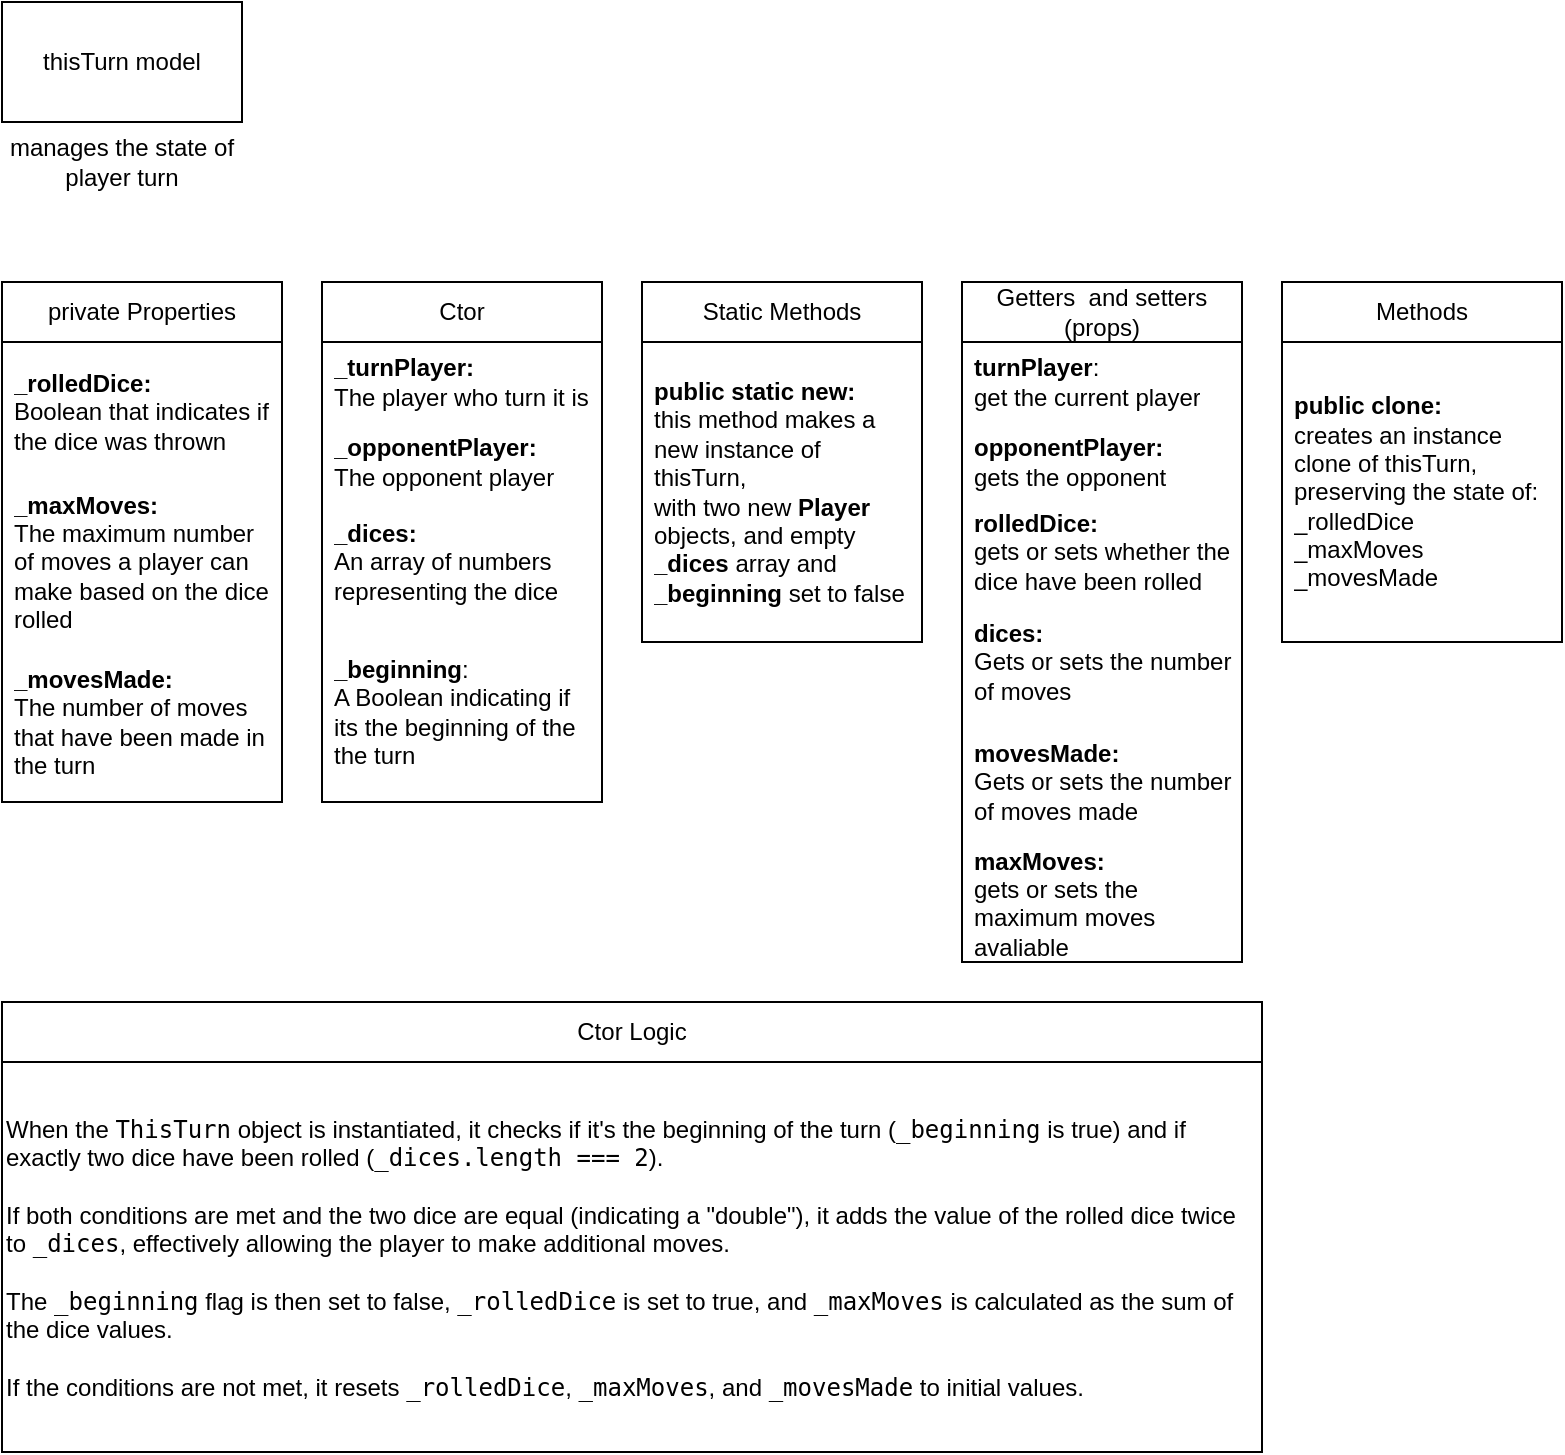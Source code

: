 <mxfile>
    <diagram name="Page-1" id="13PDzCPF6R0jn3qS35ng">
        <mxGraphModel dx="860" dy="602" grid="1" gridSize="10" guides="1" tooltips="1" connect="1" arrows="1" fold="1" page="1" pageScale="1" pageWidth="1920" pageHeight="1200" math="0" shadow="0">
            <root>
                <mxCell id="0"/>
                <mxCell id="1" parent="0"/>
                <mxCell id="at5gpG672k7R_4c8Qnac-19" value="" style="group" parent="1" vertex="1" connectable="0">
                    <mxGeometry x="120" y="60" width="120" height="100" as="geometry"/>
                </mxCell>
                <mxCell id="at5gpG672k7R_4c8Qnac-17" value="thisTurn model" style="rounded=0;whiteSpace=wrap;html=1;" parent="at5gpG672k7R_4c8Qnac-19" vertex="1">
                    <mxGeometry width="120" height="60" as="geometry"/>
                </mxCell>
                <mxCell id="at5gpG672k7R_4c8Qnac-18" value="manages the state of player turn" style="text;html=1;align=center;verticalAlign=middle;whiteSpace=wrap;rounded=0;" parent="at5gpG672k7R_4c8Qnac-19" vertex="1">
                    <mxGeometry y="60" width="120" height="40" as="geometry"/>
                </mxCell>
                <mxCell id="at5gpG672k7R_4c8Qnac-20" value="private Properties" style="swimlane;fontStyle=0;childLayout=stackLayout;horizontal=1;startSize=30;horizontalStack=0;resizeParent=1;resizeParentMax=0;resizeLast=0;collapsible=1;marginBottom=0;whiteSpace=wrap;html=1;" parent="1" vertex="1">
                    <mxGeometry x="120" y="200" width="140" height="260" as="geometry"/>
                </mxCell>
                <mxCell id="at5gpG672k7R_4c8Qnac-21" value="&lt;b&gt;_rolledDice:&lt;/b&gt;&lt;div&gt;Boolean that indicates if the dice was thrown&lt;/div&gt;" style="text;align=left;verticalAlign=middle;spacingLeft=4;spacingRight=4;overflow=hidden;points=[[0,0.5],[1,0.5]];portConstraint=eastwest;rotatable=0;whiteSpace=wrap;html=1;" parent="at5gpG672k7R_4c8Qnac-20" vertex="1">
                    <mxGeometry y="30" width="140" height="70" as="geometry"/>
                </mxCell>
                <mxCell id="at5gpG672k7R_4c8Qnac-22" value="&lt;b&gt;_maxMoves:&lt;/b&gt;&lt;div&gt;The maximum number of moves a player can make based on the dice rolled&amp;nbsp;&lt;/div&gt;" style="text;align=left;verticalAlign=middle;spacingLeft=4;spacingRight=4;overflow=hidden;points=[[0,0.5],[1,0.5]];portConstraint=eastwest;rotatable=0;whiteSpace=wrap;html=1;" parent="at5gpG672k7R_4c8Qnac-20" vertex="1">
                    <mxGeometry y="100" width="140" height="80" as="geometry"/>
                </mxCell>
                <mxCell id="at5gpG672k7R_4c8Qnac-23" value="&lt;b&gt;_movesMade:&lt;/b&gt;&lt;div&gt;The number of moves that have been made in the turn&lt;/div&gt;" style="text;align=left;verticalAlign=middle;spacingLeft=4;spacingRight=4;overflow=hidden;points=[[0,0.5],[1,0.5]];portConstraint=eastwest;rotatable=0;whiteSpace=wrap;html=1;" parent="at5gpG672k7R_4c8Qnac-20" vertex="1">
                    <mxGeometry y="180" width="140" height="80" as="geometry"/>
                </mxCell>
                <mxCell id="at5gpG672k7R_4c8Qnac-24" value="Ctor" style="swimlane;fontStyle=0;childLayout=stackLayout;horizontal=1;startSize=30;horizontalStack=0;resizeParent=1;resizeParentMax=0;resizeLast=0;collapsible=1;marginBottom=0;whiteSpace=wrap;html=1;" parent="1" vertex="1">
                    <mxGeometry x="280" y="200" width="140" height="260" as="geometry"/>
                </mxCell>
                <mxCell id="at5gpG672k7R_4c8Qnac-25" value="&lt;b&gt;_turnPlayer:&lt;/b&gt;&lt;div&gt;The player who turn it is&lt;/div&gt;" style="text;strokeColor=none;fillColor=none;align=left;verticalAlign=middle;spacingLeft=4;spacingRight=4;overflow=hidden;points=[[0,0.5],[1,0.5]];portConstraint=eastwest;rotatable=0;whiteSpace=wrap;html=1;" parent="at5gpG672k7R_4c8Qnac-24" vertex="1">
                    <mxGeometry y="30" width="140" height="40" as="geometry"/>
                </mxCell>
                <mxCell id="at5gpG672k7R_4c8Qnac-26" value="&lt;b&gt;_opponentPlayer:&lt;/b&gt;&lt;div&gt;The opponent player&lt;/div&gt;" style="text;align=left;verticalAlign=middle;spacingLeft=4;spacingRight=4;overflow=hidden;points=[[0,0.5],[1,0.5]];portConstraint=eastwest;rotatable=0;whiteSpace=wrap;html=1;" parent="at5gpG672k7R_4c8Qnac-24" vertex="1">
                    <mxGeometry y="70" width="140" height="40" as="geometry"/>
                </mxCell>
                <mxCell id="at5gpG672k7R_4c8Qnac-28" value="&lt;b&gt;_dices:&lt;/b&gt;&lt;div&gt;An array of numbers representing the dice&lt;/div&gt;" style="text;strokeColor=none;fillColor=none;align=left;verticalAlign=middle;spacingLeft=4;spacingRight=4;overflow=hidden;points=[[0,0.5],[1,0.5]];portConstraint=eastwest;rotatable=0;whiteSpace=wrap;html=1;" parent="at5gpG672k7R_4c8Qnac-24" vertex="1">
                    <mxGeometry y="110" width="140" height="60" as="geometry"/>
                </mxCell>
                <mxCell id="at5gpG672k7R_4c8Qnac-27" value="&lt;b&gt;_beginning&lt;/b&gt;:&lt;div&gt;A Boolean indicating if its the beginning of the the turn&amp;nbsp;&lt;/div&gt;" style="text;align=left;verticalAlign=middle;spacingLeft=4;spacingRight=4;overflow=hidden;points=[[0,0.5],[1,0.5]];portConstraint=eastwest;rotatable=0;whiteSpace=wrap;html=1;" parent="at5gpG672k7R_4c8Qnac-24" vertex="1">
                    <mxGeometry y="170" width="140" height="90" as="geometry"/>
                </mxCell>
                <mxCell id="at5gpG672k7R_4c8Qnac-29" value="Static Methods" style="swimlane;fontStyle=0;childLayout=stackLayout;horizontal=1;startSize=30;horizontalStack=0;resizeParent=1;resizeParentMax=0;resizeLast=0;collapsible=1;marginBottom=0;whiteSpace=wrap;html=1;" parent="1" vertex="1">
                    <mxGeometry x="440" y="200" width="140" height="180" as="geometry"/>
                </mxCell>
                <mxCell id="at5gpG672k7R_4c8Qnac-30" value="&lt;b&gt;public static new:&lt;/b&gt;&lt;div&gt;this method makes a new instance of thisTurn,&lt;/div&gt;&lt;div&gt;with two new &lt;b&gt;Player &lt;/b&gt;objects, and empty &lt;b&gt;_dices &lt;/b&gt;array and &lt;b&gt;_beginning&lt;/b&gt; set to false&lt;/div&gt;" style="text;align=left;verticalAlign=middle;spacingLeft=4;spacingRight=4;overflow=hidden;points=[[0,0.5],[1,0.5]];portConstraint=eastwest;rotatable=0;whiteSpace=wrap;html=1;" parent="at5gpG672k7R_4c8Qnac-29" vertex="1">
                    <mxGeometry y="30" width="140" height="150" as="geometry"/>
                </mxCell>
                <mxCell id="at5gpG672k7R_4c8Qnac-33" value="Getters&amp;nbsp; and setters (props)" style="swimlane;fontStyle=0;childLayout=stackLayout;horizontal=1;startSize=30;horizontalStack=0;resizeParent=1;resizeParentMax=0;resizeLast=0;collapsible=1;marginBottom=0;whiteSpace=wrap;html=1;" parent="1" vertex="1">
                    <mxGeometry x="600" y="200" width="140" height="340" as="geometry"/>
                </mxCell>
                <mxCell id="at5gpG672k7R_4c8Qnac-34" value="&lt;b&gt;turnPlayer&lt;/b&gt;:&lt;div&gt;get the current player&lt;/div&gt;" style="text;strokeColor=none;fillColor=none;align=left;verticalAlign=middle;spacingLeft=4;spacingRight=4;overflow=hidden;points=[[0,0.5],[1,0.5]];portConstraint=eastwest;rotatable=0;whiteSpace=wrap;html=1;" parent="at5gpG672k7R_4c8Qnac-33" vertex="1">
                    <mxGeometry y="30" width="140" height="40" as="geometry"/>
                </mxCell>
                <mxCell id="at5gpG672k7R_4c8Qnac-35" value="&lt;b&gt;opponentPlayer:&lt;/b&gt;&lt;div&gt;gets the opponent&lt;/div&gt;" style="text;strokeColor=none;fillColor=none;align=left;verticalAlign=middle;spacingLeft=4;spacingRight=4;overflow=hidden;points=[[0,0.5],[1,0.5]];portConstraint=eastwest;rotatable=0;whiteSpace=wrap;html=1;" parent="at5gpG672k7R_4c8Qnac-33" vertex="1">
                    <mxGeometry y="70" width="140" height="40" as="geometry"/>
                </mxCell>
                <mxCell id="at5gpG672k7R_4c8Qnac-36" value="&lt;b&gt;rolledDice:&lt;/b&gt;&lt;div&gt;gets or sets whether the dice have been rolled&lt;/div&gt;" style="text;strokeColor=none;fillColor=none;align=left;verticalAlign=middle;spacingLeft=4;spacingRight=4;overflow=hidden;points=[[0,0.5],[1,0.5]];portConstraint=eastwest;rotatable=0;whiteSpace=wrap;html=1;" parent="at5gpG672k7R_4c8Qnac-33" vertex="1">
                    <mxGeometry y="110" width="140" height="50" as="geometry"/>
                </mxCell>
                <mxCell id="at5gpG672k7R_4c8Qnac-38" value="&lt;b&gt;dices:&lt;/b&gt;&lt;div&gt;Gets or sets the number of moves&lt;/div&gt;" style="text;strokeColor=none;fillColor=none;align=left;verticalAlign=middle;spacingLeft=4;spacingRight=4;overflow=hidden;points=[[0,0.5],[1,0.5]];portConstraint=eastwest;rotatable=0;whiteSpace=wrap;html=1;" parent="at5gpG672k7R_4c8Qnac-33" vertex="1">
                    <mxGeometry y="160" width="140" height="60" as="geometry"/>
                </mxCell>
                <mxCell id="at5gpG672k7R_4c8Qnac-37" value="&lt;b&gt;movesMade:&lt;/b&gt;&lt;div&gt;Gets or sets the number of moves made&lt;/div&gt;" style="text;strokeColor=none;fillColor=none;align=left;verticalAlign=middle;spacingLeft=4;spacingRight=4;overflow=hidden;points=[[0,0.5],[1,0.5]];portConstraint=eastwest;rotatable=0;whiteSpace=wrap;html=1;" parent="at5gpG672k7R_4c8Qnac-33" vertex="1">
                    <mxGeometry y="220" width="140" height="60" as="geometry"/>
                </mxCell>
                <mxCell id="at5gpG672k7R_4c8Qnac-39" value="&lt;b&gt;maxMoves:&lt;/b&gt;&lt;div&gt;gets or sets the maximum moves avaliable&lt;/div&gt;" style="text;strokeColor=none;fillColor=none;align=left;verticalAlign=middle;spacingLeft=4;spacingRight=4;overflow=hidden;points=[[0,0.5],[1,0.5]];portConstraint=eastwest;rotatable=0;whiteSpace=wrap;html=1;" parent="at5gpG672k7R_4c8Qnac-33" vertex="1">
                    <mxGeometry y="280" width="140" height="60" as="geometry"/>
                </mxCell>
                <mxCell id="at5gpG672k7R_4c8Qnac-47" value="Methods" style="swimlane;fontStyle=0;childLayout=stackLayout;horizontal=1;startSize=30;horizontalStack=0;resizeParent=1;resizeParentMax=0;resizeLast=0;collapsible=1;marginBottom=0;whiteSpace=wrap;html=1;" parent="1" vertex="1">
                    <mxGeometry x="760" y="200" width="140" height="180" as="geometry"/>
                </mxCell>
                <mxCell id="at5gpG672k7R_4c8Qnac-48" value="&lt;b&gt;public clone:&lt;/b&gt;&lt;div&gt;creates an instance clone of thisTurn,&lt;/div&gt;&lt;div&gt;preserving the state of: _rolledDice&lt;/div&gt;&lt;div&gt;_maxMoves _movesMade&lt;/div&gt;" style="text;align=left;verticalAlign=middle;spacingLeft=4;spacingRight=4;overflow=hidden;points=[[0,0.5],[1,0.5]];portConstraint=eastwest;rotatable=0;whiteSpace=wrap;html=1;" parent="at5gpG672k7R_4c8Qnac-47" vertex="1">
                    <mxGeometry y="30" width="140" height="150" as="geometry"/>
                </mxCell>
                <mxCell id="3" value="Ctor Logic" style="swimlane;fontStyle=0;childLayout=stackLayout;horizontal=1;startSize=30;horizontalStack=0;resizeParent=1;resizeParentMax=0;resizeLast=0;collapsible=1;marginBottom=0;whiteSpace=wrap;html=1;" vertex="1" parent="1">
                    <mxGeometry x="120" y="560" width="630" height="225" as="geometry"/>
                </mxCell>
                <mxCell id="2" value="When the &lt;code&gt;ThisTurn&lt;/code&gt; object is instantiated, it checks if it's the beginning of the turn (&lt;code&gt;_beginning&lt;/code&gt; is true) and if exactly two dice have been rolled (&lt;code&gt;_dices.length === 2&lt;/code&gt;).&lt;br&gt;&lt;span style=&quot;background-color: initial;&quot;&gt;&lt;br&gt;If both conditions are met and the two dice are equal (indicating a &quot;double&quot;), it adds the value of the rolled dice twice to &lt;/span&gt;&lt;code&gt;_dices&lt;/code&gt;&lt;span style=&quot;background-color: initial;&quot;&gt;, effectively allowing the player to make additional moves.&lt;br&gt;&lt;/span&gt;&lt;br&gt;&lt;span style=&quot;background-color: initial;&quot;&gt;The &lt;/span&gt;&lt;code&gt;_beginning&lt;/code&gt;&lt;span style=&quot;background-color: initial;&quot;&gt; flag is then set to false, &lt;/span&gt;&lt;code&gt;_rolledDice&lt;/code&gt;&lt;span style=&quot;background-color: initial;&quot;&gt; is set to true, and &lt;/span&gt;&lt;code&gt;_maxMoves&lt;/code&gt;&lt;span style=&quot;background-color: initial;&quot;&gt; is calculated as the sum of the dice values.&lt;br&gt;&lt;/span&gt;&lt;br&gt;&lt;span style=&quot;background-color: initial;&quot;&gt;If the conditions are not met, it resets &lt;/span&gt;&lt;code&gt;_rolledDice&lt;/code&gt;&lt;span style=&quot;background-color: initial;&quot;&gt;, &lt;/span&gt;&lt;code&gt;_maxMoves&lt;/code&gt;&lt;span style=&quot;background-color: initial;&quot;&gt;, and &lt;/span&gt;&lt;code&gt;_movesMade&lt;/code&gt;&lt;span style=&quot;background-color: initial;&quot;&gt; to initial values.&lt;/span&gt;" style="text;html=1;strokeColor=none;fillColor=none;align=left;verticalAlign=middle;whiteSpace=wrap;rounded=0;" vertex="1" parent="3">
                    <mxGeometry y="30" width="630" height="195" as="geometry"/>
                </mxCell>
            </root>
        </mxGraphModel>
    </diagram>
</mxfile>